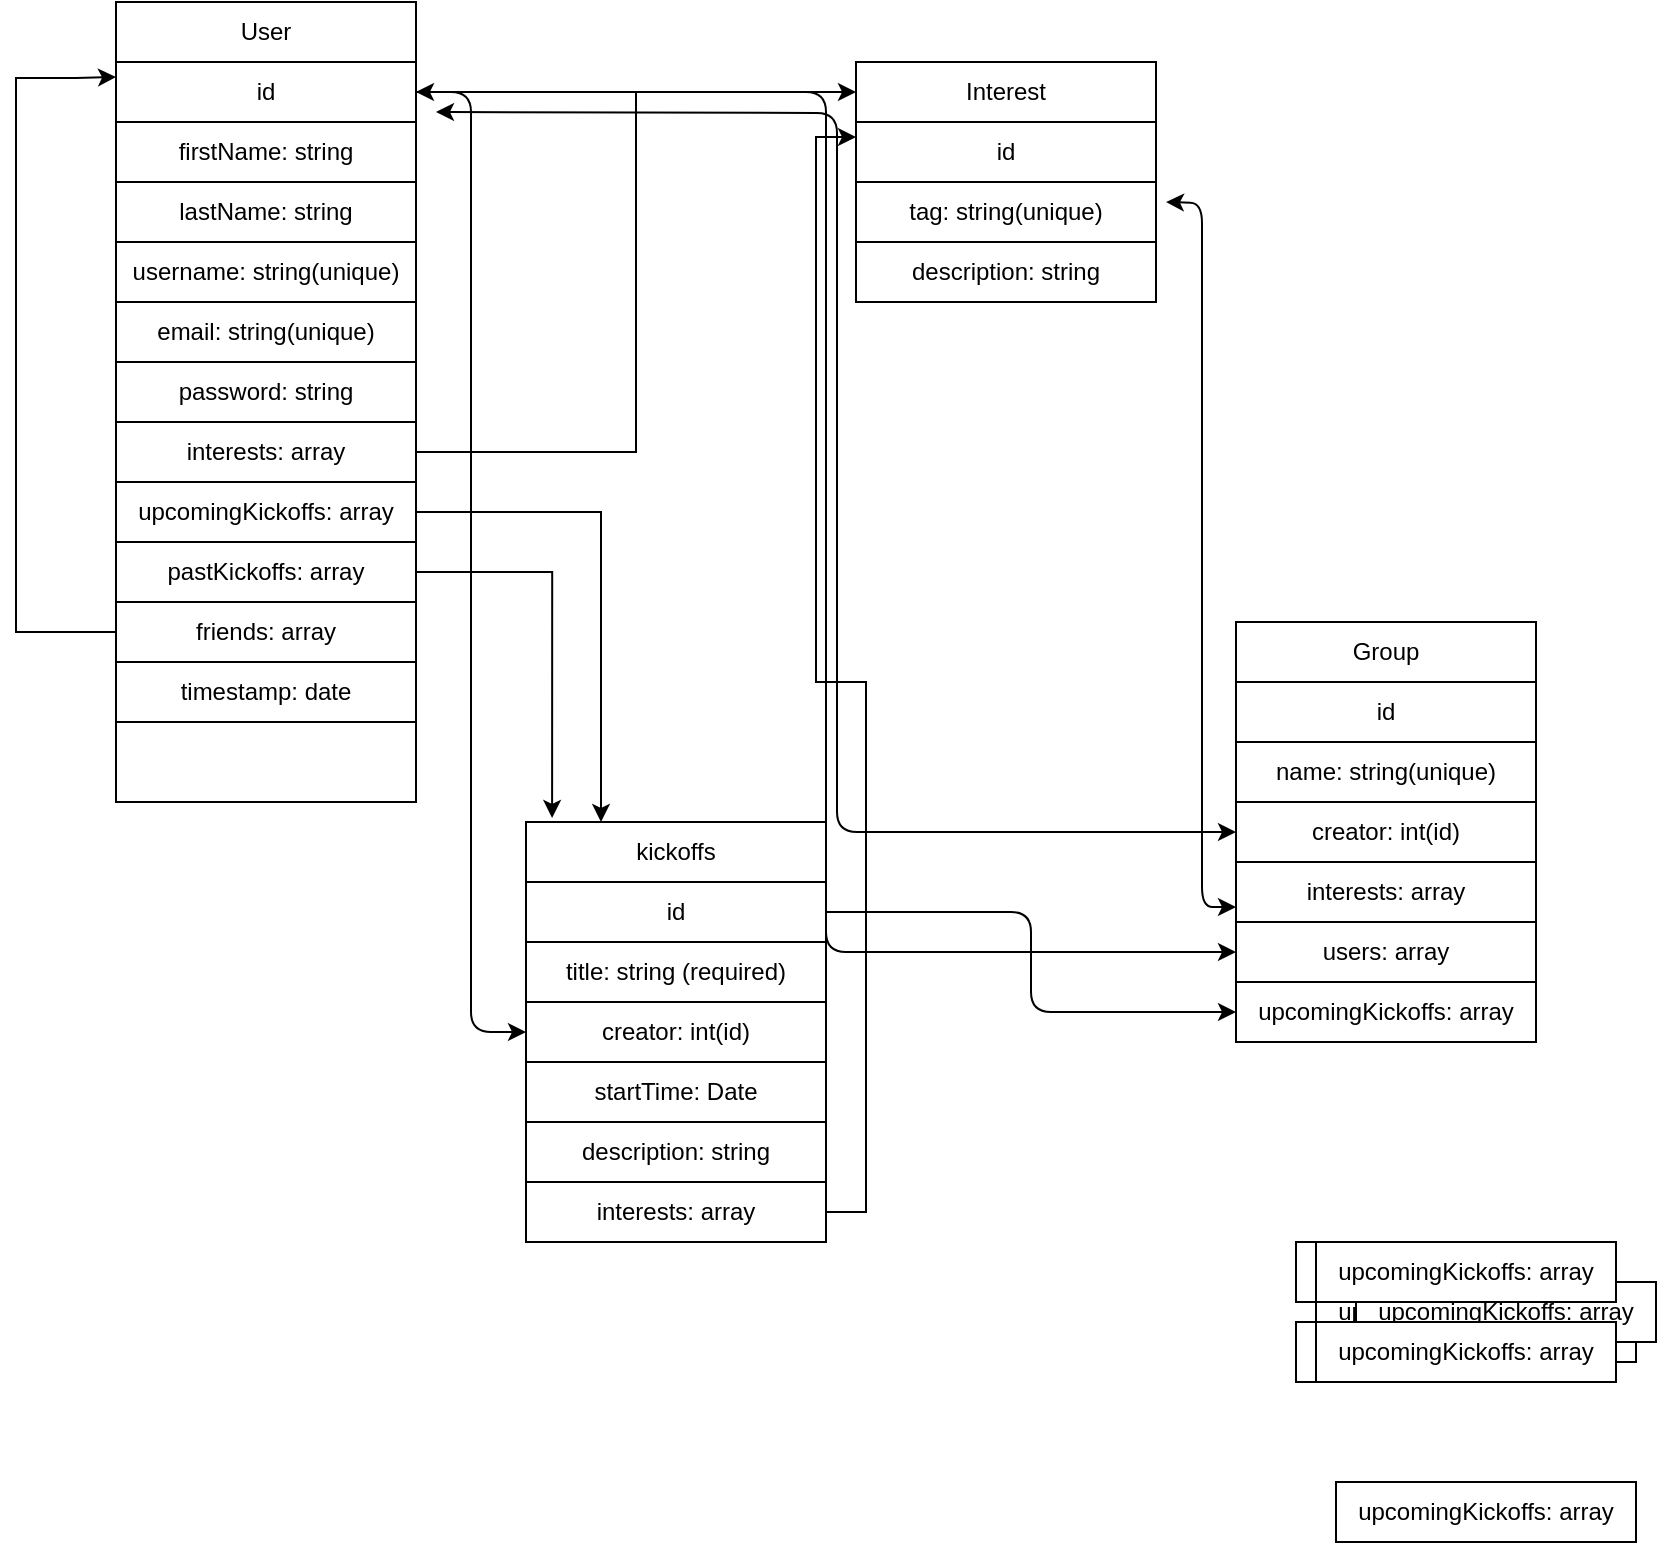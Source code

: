 <mxfile version="13.10.0" type="embed">
    <diagram id="JLdwa0yYwWFveLtW3_97" name="Page-1">
        <mxGraphModel dx="515" dy="344" grid="1" gridSize="10" guides="1" tooltips="1" connect="1" arrows="1" fold="1" page="1" pageScale="1" pageWidth="850" pageHeight="1100" math="0" shadow="0">
            <root>
                <mxCell id="0"/>
                <mxCell id="1" parent="0"/>
                <mxCell id="3" value="" style="rounded=0;whiteSpace=wrap;html=1;" parent="1" vertex="1">
                    <mxGeometry x="70" y="30" width="150" height="400" as="geometry"/>
                </mxCell>
                <mxCell id="4" value="User" style="rounded=0;whiteSpace=wrap;html=1;" parent="1" vertex="1">
                    <mxGeometry x="70" y="30" width="150" height="30" as="geometry"/>
                </mxCell>
                <mxCell id="5" value="" style="rounded=0;whiteSpace=wrap;html=1;" parent="1" vertex="1">
                    <mxGeometry x="275" y="440" width="150" height="210" as="geometry"/>
                </mxCell>
                <mxCell id="6" value="kickoffs" style="rounded=0;whiteSpace=wrap;html=1;" parent="1" vertex="1">
                    <mxGeometry x="275" y="440" width="150" height="30" as="geometry"/>
                </mxCell>
                <mxCell id="7" value="" style="rounded=0;whiteSpace=wrap;html=1;" parent="1" vertex="1">
                    <mxGeometry x="440" y="60" width="150" height="120" as="geometry"/>
                </mxCell>
                <mxCell id="8" value="Interest" style="rounded=0;whiteSpace=wrap;html=1;" parent="1" vertex="1">
                    <mxGeometry x="440" y="60" width="150" height="30" as="geometry"/>
                </mxCell>
                <mxCell id="9" value="" style="rounded=0;whiteSpace=wrap;html=1;" parent="1" vertex="1">
                    <mxGeometry x="630" y="340" width="150" height="210" as="geometry"/>
                </mxCell>
                <mxCell id="10" value="Group" style="rounded=0;whiteSpace=wrap;html=1;" parent="1" vertex="1">
                    <mxGeometry x="630" y="340" width="150" height="30" as="geometry"/>
                </mxCell>
                <mxCell id="13" value="firstName: string" style="rounded=0;whiteSpace=wrap;html=1;" parent="1" vertex="1">
                    <mxGeometry x="70" y="90" width="150" height="30" as="geometry"/>
                </mxCell>
                <mxCell id="15" value="email: string(unique)" style="rounded=0;whiteSpace=wrap;html=1;" parent="1" vertex="1">
                    <mxGeometry x="70" y="180" width="150" height="30" as="geometry"/>
                </mxCell>
                <mxCell id="16" value="username: string(unique)" style="rounded=0;whiteSpace=wrap;html=1;" parent="1" vertex="1">
                    <mxGeometry x="70" y="150" width="150" height="30" as="geometry"/>
                </mxCell>
                <mxCell id="17" value="lastName: string" style="rounded=0;whiteSpace=wrap;html=1;" parent="1" vertex="1">
                    <mxGeometry x="70" y="120" width="150" height="30" as="geometry"/>
                </mxCell>
                <mxCell id="34" style="edgeStyle=orthogonalEdgeStyle;rounded=0;orthogonalLoop=1;jettySize=auto;html=1;entryX=0;entryY=0.5;entryDx=0;entryDy=0;" parent="1" source="18" target="8" edge="1">
                    <mxGeometry relative="1" as="geometry"/>
                </mxCell>
                <mxCell id="18" value="interests: array" style="rounded=0;whiteSpace=wrap;html=1;" parent="1" vertex="1">
                    <mxGeometry x="70" y="240" width="150" height="30" as="geometry"/>
                </mxCell>
                <mxCell id="19" value="password: string" style="rounded=0;whiteSpace=wrap;html=1;" parent="1" vertex="1">
                    <mxGeometry x="70" y="210" width="150" height="30" as="geometry"/>
                </mxCell>
                <mxCell id="20" value="startTime: Date" style="rounded=0;whiteSpace=wrap;html=1;" parent="1" vertex="1">
                    <mxGeometry x="275" y="560" width="150" height="30" as="geometry"/>
                </mxCell>
                <mxCell id="23" value="id" style="rounded=0;whiteSpace=wrap;html=1;" parent="1" vertex="1">
                    <mxGeometry x="275" y="470" width="150" height="30" as="geometry"/>
                </mxCell>
                <mxCell id="24" value="id" style="rounded=0;whiteSpace=wrap;html=1;" parent="1" vertex="1">
                    <mxGeometry x="70" y="60" width="150" height="30" as="geometry"/>
                </mxCell>
                <mxCell id="25" value="description: string" style="rounded=0;whiteSpace=wrap;html=1;" parent="1" vertex="1">
                    <mxGeometry x="440" y="150" width="150" height="30" as="geometry"/>
                </mxCell>
                <mxCell id="26" value="tag: string(unique)" style="rounded=0;whiteSpace=wrap;html=1;" parent="1" vertex="1">
                    <mxGeometry x="440" y="120" width="150" height="30" as="geometry"/>
                </mxCell>
                <mxCell id="27" value="id" style="rounded=0;whiteSpace=wrap;html=1;" parent="1" vertex="1">
                    <mxGeometry x="440" y="90" width="150" height="30" as="geometry"/>
                </mxCell>
                <mxCell id="28" value="timestamp: date" style="rounded=0;whiteSpace=wrap;html=1;" parent="1" vertex="1">
                    <mxGeometry x="70" y="360" width="150" height="30" as="geometry"/>
                </mxCell>
                <mxCell id="43" style="edgeStyle=orthogonalEdgeStyle;rounded=0;orthogonalLoop=1;jettySize=auto;html=1;entryX=0;entryY=0.25;entryDx=0;entryDy=0;" parent="1" source="29" target="24" edge="1">
                    <mxGeometry relative="1" as="geometry">
                        <Array as="points">
                            <mxPoint x="20" y="345"/>
                            <mxPoint x="20" y="68"/>
                            <mxPoint x="50" y="68"/>
                        </Array>
                    </mxGeometry>
                </mxCell>
                <mxCell id="29" value="friends: array" style="rounded=0;whiteSpace=wrap;html=1;" parent="1" vertex="1">
                    <mxGeometry x="70" y="330" width="150" height="30" as="geometry"/>
                </mxCell>
                <mxCell id="33" style="edgeStyle=orthogonalEdgeStyle;rounded=0;orthogonalLoop=1;jettySize=auto;html=1;exitX=1;exitY=0.5;exitDx=0;exitDy=0;entryX=0.087;entryY=-0.067;entryDx=0;entryDy=0;entryPerimeter=0;" parent="1" source="30" target="6" edge="1">
                    <mxGeometry relative="1" as="geometry"/>
                </mxCell>
                <mxCell id="30" value="pastKickoffs: array" style="rounded=0;whiteSpace=wrap;html=1;" parent="1" vertex="1">
                    <mxGeometry x="70" y="300" width="150" height="30" as="geometry"/>
                </mxCell>
                <mxCell id="32" style="edgeStyle=orthogonalEdgeStyle;rounded=0;orthogonalLoop=1;jettySize=auto;html=1;exitX=1;exitY=0.5;exitDx=0;exitDy=0;entryX=0.25;entryY=0;entryDx=0;entryDy=0;" parent="1" source="31" target="6" edge="1">
                    <mxGeometry relative="1" as="geometry"/>
                </mxCell>
                <mxCell id="31" value="upcomingKickoffs: array" style="rounded=0;whiteSpace=wrap;html=1;" parent="1" vertex="1">
                    <mxGeometry x="70" y="270" width="150" height="30" as="geometry"/>
                </mxCell>
                <mxCell id="35" value="users: array" style="rounded=0;whiteSpace=wrap;html=1;" parent="1" vertex="1">
                    <mxGeometry x="630" y="490" width="150" height="30" as="geometry"/>
                </mxCell>
                <mxCell id="36" value="name: string(unique)" style="rounded=0;whiteSpace=wrap;html=1;" parent="1" vertex="1">
                    <mxGeometry x="630" y="400" width="150" height="30" as="geometry"/>
                </mxCell>
                <mxCell id="37" value="creator: int(id)" style="rounded=0;whiteSpace=wrap;html=1;" parent="1" vertex="1">
                    <mxGeometry x="275" y="530" width="150" height="30" as="geometry"/>
                </mxCell>
                <mxCell id="38" value="upcomingKickoffs: array" style="rounded=0;whiteSpace=wrap;html=1;" parent="1" vertex="1">
                    <mxGeometry x="680" y="770" width="150" height="30" as="geometry"/>
                </mxCell>
                <mxCell id="42" style="edgeStyle=orthogonalEdgeStyle;rounded=0;orthogonalLoop=1;jettySize=auto;html=1;entryX=0;entryY=0.25;entryDx=0;entryDy=0;" parent="1" source="39" target="27" edge="1">
                    <mxGeometry relative="1" as="geometry"/>
                </mxCell>
                <mxCell id="39" value="interests: array" style="rounded=0;whiteSpace=wrap;html=1;" parent="1" vertex="1">
                    <mxGeometry x="275" y="620" width="150" height="30" as="geometry"/>
                </mxCell>
                <mxCell id="41" value="description: string" style="rounded=0;whiteSpace=wrap;html=1;" parent="1" vertex="1">
                    <mxGeometry x="275" y="590" width="150" height="30" as="geometry"/>
                </mxCell>
                <mxCell id="44" value="id" style="rounded=0;whiteSpace=wrap;html=1;" vertex="1" parent="1">
                    <mxGeometry x="630" y="370" width="150" height="30" as="geometry"/>
                </mxCell>
                <mxCell id="45" value="upcomingKickoffs: array" style="rounded=0;whiteSpace=wrap;html=1;" vertex="1" parent="1">
                    <mxGeometry x="630" y="520" width="150" height="30" as="geometry"/>
                </mxCell>
                <mxCell id="46" value="interests: array" style="rounded=0;whiteSpace=wrap;html=1;" vertex="1" parent="1">
                    <mxGeometry x="630" y="460" width="150" height="30" as="geometry"/>
                </mxCell>
                <mxCell id="48" value="" style="endArrow=classic;startArrow=classic;html=1;entryX=0;entryY=0.75;entryDx=0;entryDy=0;edgeStyle=orthogonalEdgeStyle;" edge="1" parent="1" target="46">
                    <mxGeometry width="50" height="50" relative="1" as="geometry">
                        <mxPoint x="595" y="130" as="sourcePoint"/>
                        <mxPoint x="640" y="280" as="targetPoint"/>
                    </mxGeometry>
                </mxCell>
                <mxCell id="50" value="" style="endArrow=classic;startArrow=classic;html=1;entryX=0;entryY=0.5;entryDx=0;entryDy=0;edgeStyle=orthogonalEdgeStyle;exitX=1;exitY=0.5;exitDx=0;exitDy=0;" edge="1" parent="1" source="24" target="35">
                    <mxGeometry width="50" height="50" relative="1" as="geometry">
                        <mxPoint x="420" y="240" as="sourcePoint"/>
                        <mxPoint x="640" y="310" as="targetPoint"/>
                    </mxGeometry>
                </mxCell>
                <mxCell id="51" value="" style="endArrow=classic;html=1;exitX=1;exitY=0.5;exitDx=0;exitDy=0;entryX=0;entryY=0.5;entryDx=0;entryDy=0;edgeStyle=orthogonalEdgeStyle;" edge="1" parent="1" source="23" target="45">
                    <mxGeometry width="50" height="50" relative="1" as="geometry">
                        <mxPoint x="590" y="410" as="sourcePoint"/>
                        <mxPoint x="640" y="360" as="targetPoint"/>
                    </mxGeometry>
                </mxCell>
                <mxCell id="53" value="upcomingKickoffs: array" style="rounded=0;whiteSpace=wrap;html=1;" vertex="1" parent="1">
                    <mxGeometry x="660" y="690" width="150" height="30" as="geometry"/>
                </mxCell>
                <mxCell id="54" value="upcomingKickoffs: array" style="rounded=0;whiteSpace=wrap;html=1;" vertex="1" parent="1">
                    <mxGeometry x="660" y="690" width="150" height="30" as="geometry"/>
                </mxCell>
                <mxCell id="55" value="upcomingKickoffs: array" style="rounded=0;whiteSpace=wrap;html=1;" vertex="1" parent="1">
                    <mxGeometry x="680" y="680" width="150" height="30" as="geometry"/>
                </mxCell>
                <mxCell id="56" value="upcomingKickoffs: array" style="rounded=0;whiteSpace=wrap;html=1;" vertex="1" parent="1">
                    <mxGeometry x="670" y="670" width="150" height="30" as="geometry"/>
                </mxCell>
                <mxCell id="57" value="upcomingKickoffs: array" style="rounded=0;whiteSpace=wrap;html=1;" vertex="1" parent="1">
                    <mxGeometry x="690" y="670" width="150" height="30" as="geometry"/>
                </mxCell>
                <mxCell id="58" value="creator: int(id)" style="rounded=0;whiteSpace=wrap;html=1;" vertex="1" parent="1">
                    <mxGeometry x="630" y="430" width="150" height="30" as="geometry"/>
                </mxCell>
                <mxCell id="59" value="upcomingKickoffs: array" style="rounded=0;whiteSpace=wrap;html=1;" vertex="1" parent="1">
                    <mxGeometry x="660" y="650" width="150" height="30" as="geometry"/>
                </mxCell>
                <mxCell id="60" value="upcomingKickoffs: array" style="rounded=0;whiteSpace=wrap;html=1;" vertex="1" parent="1">
                    <mxGeometry x="670" y="690" width="150" height="30" as="geometry"/>
                </mxCell>
                <mxCell id="61" value="upcomingKickoffs: array" style="rounded=0;whiteSpace=wrap;html=1;" vertex="1" parent="1">
                    <mxGeometry x="670" y="650" width="150" height="30" as="geometry"/>
                </mxCell>
                <mxCell id="62" value="title: string (required)" style="rounded=0;whiteSpace=wrap;html=1;" vertex="1" parent="1">
                    <mxGeometry x="275" y="500" width="150" height="30" as="geometry"/>
                </mxCell>
                <mxCell id="66" value="" style="endArrow=classic;startArrow=classic;html=1;entryX=0;entryY=0.5;entryDx=0;entryDy=0;edgeStyle=orthogonalEdgeStyle;exitX=1;exitY=0.5;exitDx=0;exitDy=0;" edge="1" parent="1" target="58">
                    <mxGeometry width="50" height="50" relative="1" as="geometry">
                        <mxPoint x="230" y="85" as="sourcePoint"/>
                        <mxPoint x="640" y="515" as="targetPoint"/>
                    </mxGeometry>
                </mxCell>
                <mxCell id="67" value="" style="endArrow=classic;html=1;edgeStyle=orthogonalEdgeStyle;exitX=1;exitY=0.5;exitDx=0;exitDy=0;entryX=0;entryY=0.5;entryDx=0;entryDy=0;" edge="1" parent="1" source="24" target="37">
                    <mxGeometry width="50" height="50" relative="1" as="geometry">
                        <mxPoint x="180" y="220" as="sourcePoint"/>
                        <mxPoint x="240" y="340" as="targetPoint"/>
                    </mxGeometry>
                </mxCell>
            </root>
        </mxGraphModel>
    </diagram>
</mxfile>